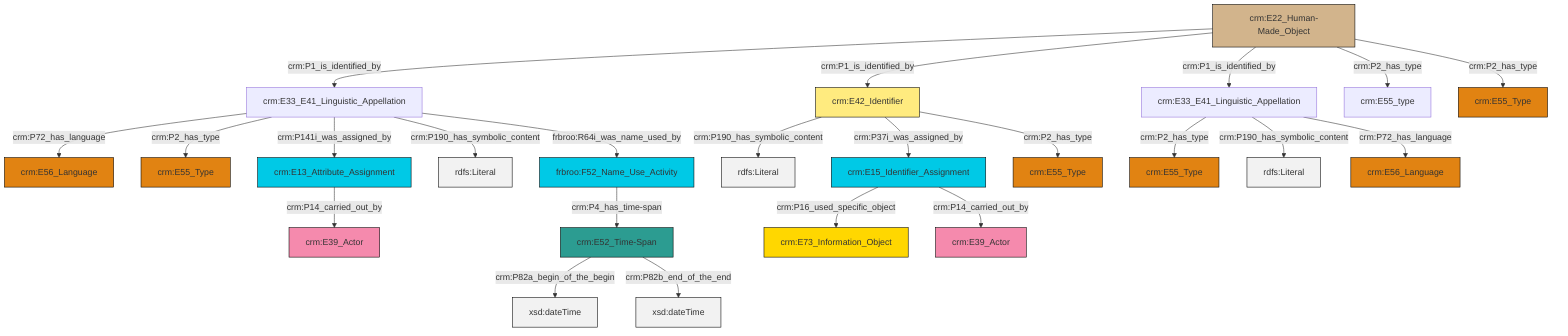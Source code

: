 graph TD
classDef Literal fill:#f2f2f2,stroke:#000000;
classDef CRM_Entity fill:#FFFFFF,stroke:#000000;
classDef Temporal_Entity fill:#00C9E6, stroke:#000000;
classDef Type fill:#E18312, stroke:#000000;
classDef Time-Span fill:#2C9C91, stroke:#000000;
classDef Appellation fill:#FFEB7F, stroke:#000000;
classDef Place fill:#008836, stroke:#000000;
classDef Persistent_Item fill:#B266B2, stroke:#000000;
classDef Conceptual_Object fill:#FFD700, stroke:#000000;
classDef Physical_Thing fill:#D2B48C, stroke:#000000;
classDef Actor fill:#f58aad, stroke:#000000;
classDef PC_Classes fill:#4ce600, stroke:#000000;
classDef Multi fill:#cccccc,stroke:#000000;

0["crm:E22_Human-Made_Object"]:::Physical_Thing -->|crm:P1_is_identified_by| 1["crm:E33_E41_Linguistic_Appellation"]:::Default
9["crm:E33_E41_Linguistic_Appellation"]:::Default -->|crm:P2_has_type| 10["crm:E55_Type"]:::Type
0["crm:E22_Human-Made_Object"]:::Physical_Thing -->|crm:P1_is_identified_by| 2["crm:E42_Identifier"]:::Appellation
1["crm:E33_E41_Linguistic_Appellation"]:::Default -->|crm:P72_has_language| 11["crm:E56_Language"]:::Type
16["crm:E52_Time-Span"]:::Time-Span -->|crm:P82a_begin_of_the_begin| 17[xsd:dateTime]:::Literal
9["crm:E33_E41_Linguistic_Appellation"]:::Default -->|crm:P190_has_symbolic_content| 20[rdfs:Literal]:::Literal
5["frbroo:F52_Name_Use_Activity"]:::Temporal_Entity -->|crm:P4_has_time-span| 16["crm:E52_Time-Span"]:::Time-Span
1["crm:E33_E41_Linguistic_Appellation"]:::Default -->|crm:P2_has_type| 7["crm:E55_Type"]:::Type
1["crm:E33_E41_Linguistic_Appellation"]:::Default -->|crm:P141i_was_assigned_by| 21["crm:E13_Attribute_Assignment"]:::Temporal_Entity
0["crm:E22_Human-Made_Object"]:::Physical_Thing -->|crm:P1_is_identified_by| 9["crm:E33_E41_Linguistic_Appellation"]:::Default
16["crm:E52_Time-Span"]:::Time-Span -->|crm:P82b_end_of_the_end| 25[xsd:dateTime]:::Literal
26["crm:E15_Identifier_Assignment"]:::Temporal_Entity -->|crm:P16_used_specific_object| 29["crm:E73_Information_Object"]:::Conceptual_Object
0["crm:E22_Human-Made_Object"]:::Physical_Thing -->|crm:P2_has_type| 30["crm:E55_type"]:::Default
1["crm:E33_E41_Linguistic_Appellation"]:::Default -->|crm:P190_has_symbolic_content| 31[rdfs:Literal]:::Literal
2["crm:E42_Identifier"]:::Appellation -->|crm:P190_has_symbolic_content| 37[rdfs:Literal]:::Literal
9["crm:E33_E41_Linguistic_Appellation"]:::Default -->|crm:P72_has_language| 14["crm:E56_Language"]:::Type
0["crm:E22_Human-Made_Object"]:::Physical_Thing -->|crm:P2_has_type| 33["crm:E55_Type"]:::Type
2["crm:E42_Identifier"]:::Appellation -->|crm:P37i_was_assigned_by| 26["crm:E15_Identifier_Assignment"]:::Temporal_Entity
21["crm:E13_Attribute_Assignment"]:::Temporal_Entity -->|crm:P14_carried_out_by| 18["crm:E39_Actor"]:::Actor
1["crm:E33_E41_Linguistic_Appellation"]:::Default -->|frbroo:R64i_was_name_used_by| 5["frbroo:F52_Name_Use_Activity"]:::Temporal_Entity
2["crm:E42_Identifier"]:::Appellation -->|crm:P2_has_type| 23["crm:E55_Type"]:::Type
26["crm:E15_Identifier_Assignment"]:::Temporal_Entity -->|crm:P14_carried_out_by| 12["crm:E39_Actor"]:::Actor